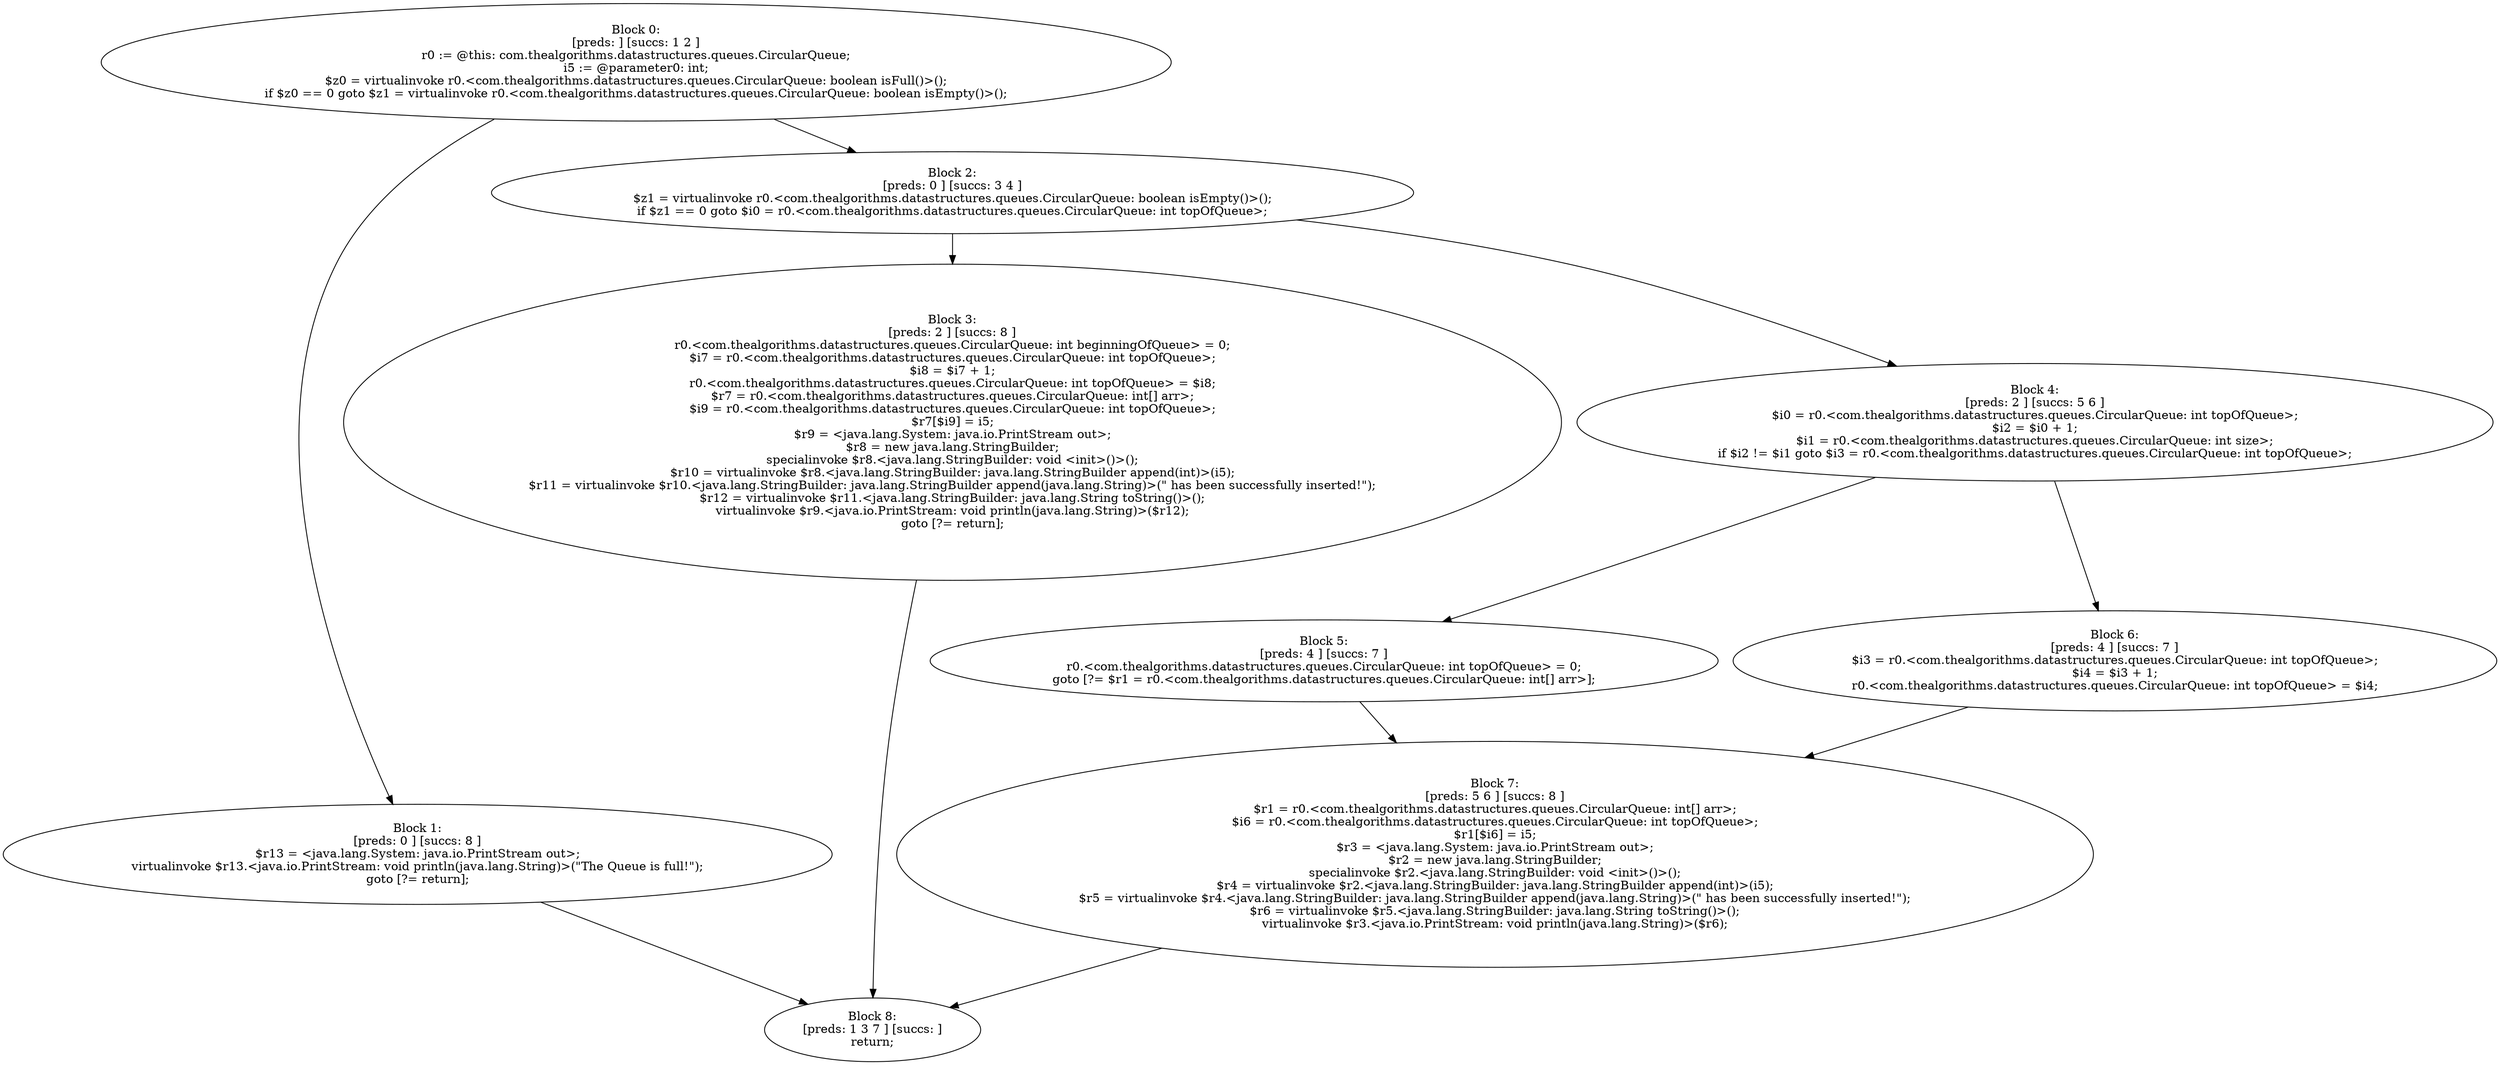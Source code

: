digraph "unitGraph" {
    "Block 0:
[preds: ] [succs: 1 2 ]
r0 := @this: com.thealgorithms.datastructures.queues.CircularQueue;
i5 := @parameter0: int;
$z0 = virtualinvoke r0.<com.thealgorithms.datastructures.queues.CircularQueue: boolean isFull()>();
if $z0 == 0 goto $z1 = virtualinvoke r0.<com.thealgorithms.datastructures.queues.CircularQueue: boolean isEmpty()>();
"
    "Block 1:
[preds: 0 ] [succs: 8 ]
$r13 = <java.lang.System: java.io.PrintStream out>;
virtualinvoke $r13.<java.io.PrintStream: void println(java.lang.String)>(\"The Queue is full!\");
goto [?= return];
"
    "Block 2:
[preds: 0 ] [succs: 3 4 ]
$z1 = virtualinvoke r0.<com.thealgorithms.datastructures.queues.CircularQueue: boolean isEmpty()>();
if $z1 == 0 goto $i0 = r0.<com.thealgorithms.datastructures.queues.CircularQueue: int topOfQueue>;
"
    "Block 3:
[preds: 2 ] [succs: 8 ]
r0.<com.thealgorithms.datastructures.queues.CircularQueue: int beginningOfQueue> = 0;
$i7 = r0.<com.thealgorithms.datastructures.queues.CircularQueue: int topOfQueue>;
$i8 = $i7 + 1;
r0.<com.thealgorithms.datastructures.queues.CircularQueue: int topOfQueue> = $i8;
$r7 = r0.<com.thealgorithms.datastructures.queues.CircularQueue: int[] arr>;
$i9 = r0.<com.thealgorithms.datastructures.queues.CircularQueue: int topOfQueue>;
$r7[$i9] = i5;
$r9 = <java.lang.System: java.io.PrintStream out>;
$r8 = new java.lang.StringBuilder;
specialinvoke $r8.<java.lang.StringBuilder: void <init>()>();
$r10 = virtualinvoke $r8.<java.lang.StringBuilder: java.lang.StringBuilder append(int)>(i5);
$r11 = virtualinvoke $r10.<java.lang.StringBuilder: java.lang.StringBuilder append(java.lang.String)>(\" has been successfully inserted!\");
$r12 = virtualinvoke $r11.<java.lang.StringBuilder: java.lang.String toString()>();
virtualinvoke $r9.<java.io.PrintStream: void println(java.lang.String)>($r12);
goto [?= return];
"
    "Block 4:
[preds: 2 ] [succs: 5 6 ]
$i0 = r0.<com.thealgorithms.datastructures.queues.CircularQueue: int topOfQueue>;
$i2 = $i0 + 1;
$i1 = r0.<com.thealgorithms.datastructures.queues.CircularQueue: int size>;
if $i2 != $i1 goto $i3 = r0.<com.thealgorithms.datastructures.queues.CircularQueue: int topOfQueue>;
"
    "Block 5:
[preds: 4 ] [succs: 7 ]
r0.<com.thealgorithms.datastructures.queues.CircularQueue: int topOfQueue> = 0;
goto [?= $r1 = r0.<com.thealgorithms.datastructures.queues.CircularQueue: int[] arr>];
"
    "Block 6:
[preds: 4 ] [succs: 7 ]
$i3 = r0.<com.thealgorithms.datastructures.queues.CircularQueue: int topOfQueue>;
$i4 = $i3 + 1;
r0.<com.thealgorithms.datastructures.queues.CircularQueue: int topOfQueue> = $i4;
"
    "Block 7:
[preds: 5 6 ] [succs: 8 ]
$r1 = r0.<com.thealgorithms.datastructures.queues.CircularQueue: int[] arr>;
$i6 = r0.<com.thealgorithms.datastructures.queues.CircularQueue: int topOfQueue>;
$r1[$i6] = i5;
$r3 = <java.lang.System: java.io.PrintStream out>;
$r2 = new java.lang.StringBuilder;
specialinvoke $r2.<java.lang.StringBuilder: void <init>()>();
$r4 = virtualinvoke $r2.<java.lang.StringBuilder: java.lang.StringBuilder append(int)>(i5);
$r5 = virtualinvoke $r4.<java.lang.StringBuilder: java.lang.StringBuilder append(java.lang.String)>(\" has been successfully inserted!\");
$r6 = virtualinvoke $r5.<java.lang.StringBuilder: java.lang.String toString()>();
virtualinvoke $r3.<java.io.PrintStream: void println(java.lang.String)>($r6);
"
    "Block 8:
[preds: 1 3 7 ] [succs: ]
return;
"
    "Block 0:
[preds: ] [succs: 1 2 ]
r0 := @this: com.thealgorithms.datastructures.queues.CircularQueue;
i5 := @parameter0: int;
$z0 = virtualinvoke r0.<com.thealgorithms.datastructures.queues.CircularQueue: boolean isFull()>();
if $z0 == 0 goto $z1 = virtualinvoke r0.<com.thealgorithms.datastructures.queues.CircularQueue: boolean isEmpty()>();
"->"Block 1:
[preds: 0 ] [succs: 8 ]
$r13 = <java.lang.System: java.io.PrintStream out>;
virtualinvoke $r13.<java.io.PrintStream: void println(java.lang.String)>(\"The Queue is full!\");
goto [?= return];
";
    "Block 0:
[preds: ] [succs: 1 2 ]
r0 := @this: com.thealgorithms.datastructures.queues.CircularQueue;
i5 := @parameter0: int;
$z0 = virtualinvoke r0.<com.thealgorithms.datastructures.queues.CircularQueue: boolean isFull()>();
if $z0 == 0 goto $z1 = virtualinvoke r0.<com.thealgorithms.datastructures.queues.CircularQueue: boolean isEmpty()>();
"->"Block 2:
[preds: 0 ] [succs: 3 4 ]
$z1 = virtualinvoke r0.<com.thealgorithms.datastructures.queues.CircularQueue: boolean isEmpty()>();
if $z1 == 0 goto $i0 = r0.<com.thealgorithms.datastructures.queues.CircularQueue: int topOfQueue>;
";
    "Block 1:
[preds: 0 ] [succs: 8 ]
$r13 = <java.lang.System: java.io.PrintStream out>;
virtualinvoke $r13.<java.io.PrintStream: void println(java.lang.String)>(\"The Queue is full!\");
goto [?= return];
"->"Block 8:
[preds: 1 3 7 ] [succs: ]
return;
";
    "Block 2:
[preds: 0 ] [succs: 3 4 ]
$z1 = virtualinvoke r0.<com.thealgorithms.datastructures.queues.CircularQueue: boolean isEmpty()>();
if $z1 == 0 goto $i0 = r0.<com.thealgorithms.datastructures.queues.CircularQueue: int topOfQueue>;
"->"Block 3:
[preds: 2 ] [succs: 8 ]
r0.<com.thealgorithms.datastructures.queues.CircularQueue: int beginningOfQueue> = 0;
$i7 = r0.<com.thealgorithms.datastructures.queues.CircularQueue: int topOfQueue>;
$i8 = $i7 + 1;
r0.<com.thealgorithms.datastructures.queues.CircularQueue: int topOfQueue> = $i8;
$r7 = r0.<com.thealgorithms.datastructures.queues.CircularQueue: int[] arr>;
$i9 = r0.<com.thealgorithms.datastructures.queues.CircularQueue: int topOfQueue>;
$r7[$i9] = i5;
$r9 = <java.lang.System: java.io.PrintStream out>;
$r8 = new java.lang.StringBuilder;
specialinvoke $r8.<java.lang.StringBuilder: void <init>()>();
$r10 = virtualinvoke $r8.<java.lang.StringBuilder: java.lang.StringBuilder append(int)>(i5);
$r11 = virtualinvoke $r10.<java.lang.StringBuilder: java.lang.StringBuilder append(java.lang.String)>(\" has been successfully inserted!\");
$r12 = virtualinvoke $r11.<java.lang.StringBuilder: java.lang.String toString()>();
virtualinvoke $r9.<java.io.PrintStream: void println(java.lang.String)>($r12);
goto [?= return];
";
    "Block 2:
[preds: 0 ] [succs: 3 4 ]
$z1 = virtualinvoke r0.<com.thealgorithms.datastructures.queues.CircularQueue: boolean isEmpty()>();
if $z1 == 0 goto $i0 = r0.<com.thealgorithms.datastructures.queues.CircularQueue: int topOfQueue>;
"->"Block 4:
[preds: 2 ] [succs: 5 6 ]
$i0 = r0.<com.thealgorithms.datastructures.queues.CircularQueue: int topOfQueue>;
$i2 = $i0 + 1;
$i1 = r0.<com.thealgorithms.datastructures.queues.CircularQueue: int size>;
if $i2 != $i1 goto $i3 = r0.<com.thealgorithms.datastructures.queues.CircularQueue: int topOfQueue>;
";
    "Block 3:
[preds: 2 ] [succs: 8 ]
r0.<com.thealgorithms.datastructures.queues.CircularQueue: int beginningOfQueue> = 0;
$i7 = r0.<com.thealgorithms.datastructures.queues.CircularQueue: int topOfQueue>;
$i8 = $i7 + 1;
r0.<com.thealgorithms.datastructures.queues.CircularQueue: int topOfQueue> = $i8;
$r7 = r0.<com.thealgorithms.datastructures.queues.CircularQueue: int[] arr>;
$i9 = r0.<com.thealgorithms.datastructures.queues.CircularQueue: int topOfQueue>;
$r7[$i9] = i5;
$r9 = <java.lang.System: java.io.PrintStream out>;
$r8 = new java.lang.StringBuilder;
specialinvoke $r8.<java.lang.StringBuilder: void <init>()>();
$r10 = virtualinvoke $r8.<java.lang.StringBuilder: java.lang.StringBuilder append(int)>(i5);
$r11 = virtualinvoke $r10.<java.lang.StringBuilder: java.lang.StringBuilder append(java.lang.String)>(\" has been successfully inserted!\");
$r12 = virtualinvoke $r11.<java.lang.StringBuilder: java.lang.String toString()>();
virtualinvoke $r9.<java.io.PrintStream: void println(java.lang.String)>($r12);
goto [?= return];
"->"Block 8:
[preds: 1 3 7 ] [succs: ]
return;
";
    "Block 4:
[preds: 2 ] [succs: 5 6 ]
$i0 = r0.<com.thealgorithms.datastructures.queues.CircularQueue: int topOfQueue>;
$i2 = $i0 + 1;
$i1 = r0.<com.thealgorithms.datastructures.queues.CircularQueue: int size>;
if $i2 != $i1 goto $i3 = r0.<com.thealgorithms.datastructures.queues.CircularQueue: int topOfQueue>;
"->"Block 5:
[preds: 4 ] [succs: 7 ]
r0.<com.thealgorithms.datastructures.queues.CircularQueue: int topOfQueue> = 0;
goto [?= $r1 = r0.<com.thealgorithms.datastructures.queues.CircularQueue: int[] arr>];
";
    "Block 4:
[preds: 2 ] [succs: 5 6 ]
$i0 = r0.<com.thealgorithms.datastructures.queues.CircularQueue: int topOfQueue>;
$i2 = $i0 + 1;
$i1 = r0.<com.thealgorithms.datastructures.queues.CircularQueue: int size>;
if $i2 != $i1 goto $i3 = r0.<com.thealgorithms.datastructures.queues.CircularQueue: int topOfQueue>;
"->"Block 6:
[preds: 4 ] [succs: 7 ]
$i3 = r0.<com.thealgorithms.datastructures.queues.CircularQueue: int topOfQueue>;
$i4 = $i3 + 1;
r0.<com.thealgorithms.datastructures.queues.CircularQueue: int topOfQueue> = $i4;
";
    "Block 5:
[preds: 4 ] [succs: 7 ]
r0.<com.thealgorithms.datastructures.queues.CircularQueue: int topOfQueue> = 0;
goto [?= $r1 = r0.<com.thealgorithms.datastructures.queues.CircularQueue: int[] arr>];
"->"Block 7:
[preds: 5 6 ] [succs: 8 ]
$r1 = r0.<com.thealgorithms.datastructures.queues.CircularQueue: int[] arr>;
$i6 = r0.<com.thealgorithms.datastructures.queues.CircularQueue: int topOfQueue>;
$r1[$i6] = i5;
$r3 = <java.lang.System: java.io.PrintStream out>;
$r2 = new java.lang.StringBuilder;
specialinvoke $r2.<java.lang.StringBuilder: void <init>()>();
$r4 = virtualinvoke $r2.<java.lang.StringBuilder: java.lang.StringBuilder append(int)>(i5);
$r5 = virtualinvoke $r4.<java.lang.StringBuilder: java.lang.StringBuilder append(java.lang.String)>(\" has been successfully inserted!\");
$r6 = virtualinvoke $r5.<java.lang.StringBuilder: java.lang.String toString()>();
virtualinvoke $r3.<java.io.PrintStream: void println(java.lang.String)>($r6);
";
    "Block 6:
[preds: 4 ] [succs: 7 ]
$i3 = r0.<com.thealgorithms.datastructures.queues.CircularQueue: int topOfQueue>;
$i4 = $i3 + 1;
r0.<com.thealgorithms.datastructures.queues.CircularQueue: int topOfQueue> = $i4;
"->"Block 7:
[preds: 5 6 ] [succs: 8 ]
$r1 = r0.<com.thealgorithms.datastructures.queues.CircularQueue: int[] arr>;
$i6 = r0.<com.thealgorithms.datastructures.queues.CircularQueue: int topOfQueue>;
$r1[$i6] = i5;
$r3 = <java.lang.System: java.io.PrintStream out>;
$r2 = new java.lang.StringBuilder;
specialinvoke $r2.<java.lang.StringBuilder: void <init>()>();
$r4 = virtualinvoke $r2.<java.lang.StringBuilder: java.lang.StringBuilder append(int)>(i5);
$r5 = virtualinvoke $r4.<java.lang.StringBuilder: java.lang.StringBuilder append(java.lang.String)>(\" has been successfully inserted!\");
$r6 = virtualinvoke $r5.<java.lang.StringBuilder: java.lang.String toString()>();
virtualinvoke $r3.<java.io.PrintStream: void println(java.lang.String)>($r6);
";
    "Block 7:
[preds: 5 6 ] [succs: 8 ]
$r1 = r0.<com.thealgorithms.datastructures.queues.CircularQueue: int[] arr>;
$i6 = r0.<com.thealgorithms.datastructures.queues.CircularQueue: int topOfQueue>;
$r1[$i6] = i5;
$r3 = <java.lang.System: java.io.PrintStream out>;
$r2 = new java.lang.StringBuilder;
specialinvoke $r2.<java.lang.StringBuilder: void <init>()>();
$r4 = virtualinvoke $r2.<java.lang.StringBuilder: java.lang.StringBuilder append(int)>(i5);
$r5 = virtualinvoke $r4.<java.lang.StringBuilder: java.lang.StringBuilder append(java.lang.String)>(\" has been successfully inserted!\");
$r6 = virtualinvoke $r5.<java.lang.StringBuilder: java.lang.String toString()>();
virtualinvoke $r3.<java.io.PrintStream: void println(java.lang.String)>($r6);
"->"Block 8:
[preds: 1 3 7 ] [succs: ]
return;
";
}
